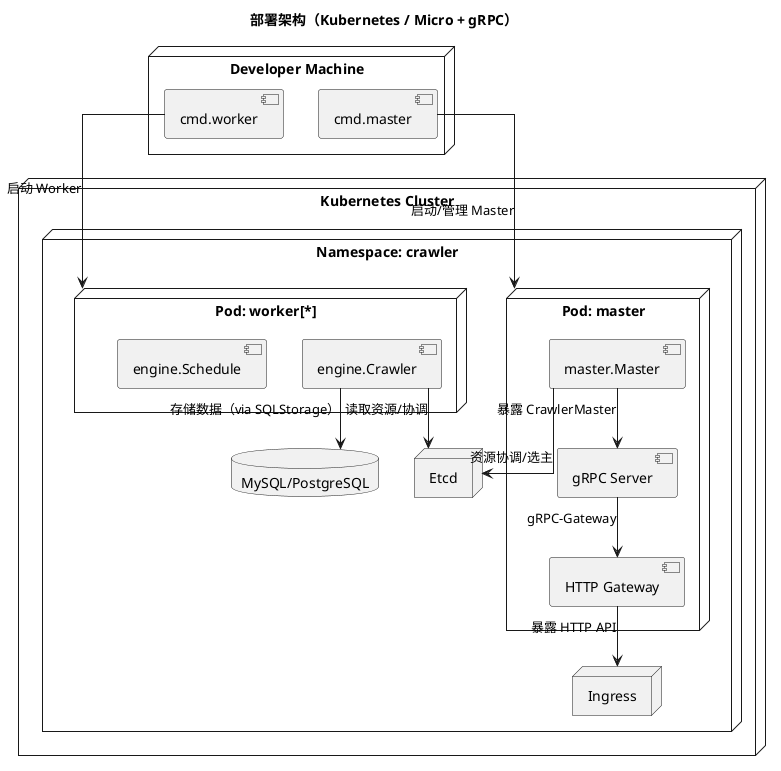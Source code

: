 @startuml
title 部署架构（Kubernetes / Micro + gRPC）

skinparam linetype ortho

node "Developer Machine" as dev {
  component "cmd.master" as devMaster
  component "cmd.worker" as devWorker
}

node "Kubernetes Cluster" as k8s {
  node "Namespace: crawler" as ns {
    node "Pod: master" as masterPod {
      component "master.Master" as masterSvc
      component "gRPC Server" as grpcSrv
      component "HTTP Gateway" as httpGw
    }
    node "Pod: worker[*]" as workerPod {
      component "engine.Crawler" as crawler
      component "engine.Schedule" as schedule
    }
    database "MySQL/PostgreSQL" as db
    node "Etcd" as etcd
    node "Ingress" as ingress
  }
}

devMaster --> masterPod : 启动/管理 Master
devWorker --> workerPod : 启动 Worker

masterSvc --> grpcSrv : 暴露 CrawlerMaster
grpcSrv --> httpGw : gRPC-Gateway
httpGw --> ingress : 暴露 HTTP API

crawler --> db : 存储数据（via SQLStorage）
crawler --> etcd : 读取资源/协调
masterSvc --> etcd : 资源协调/选主

@enduml